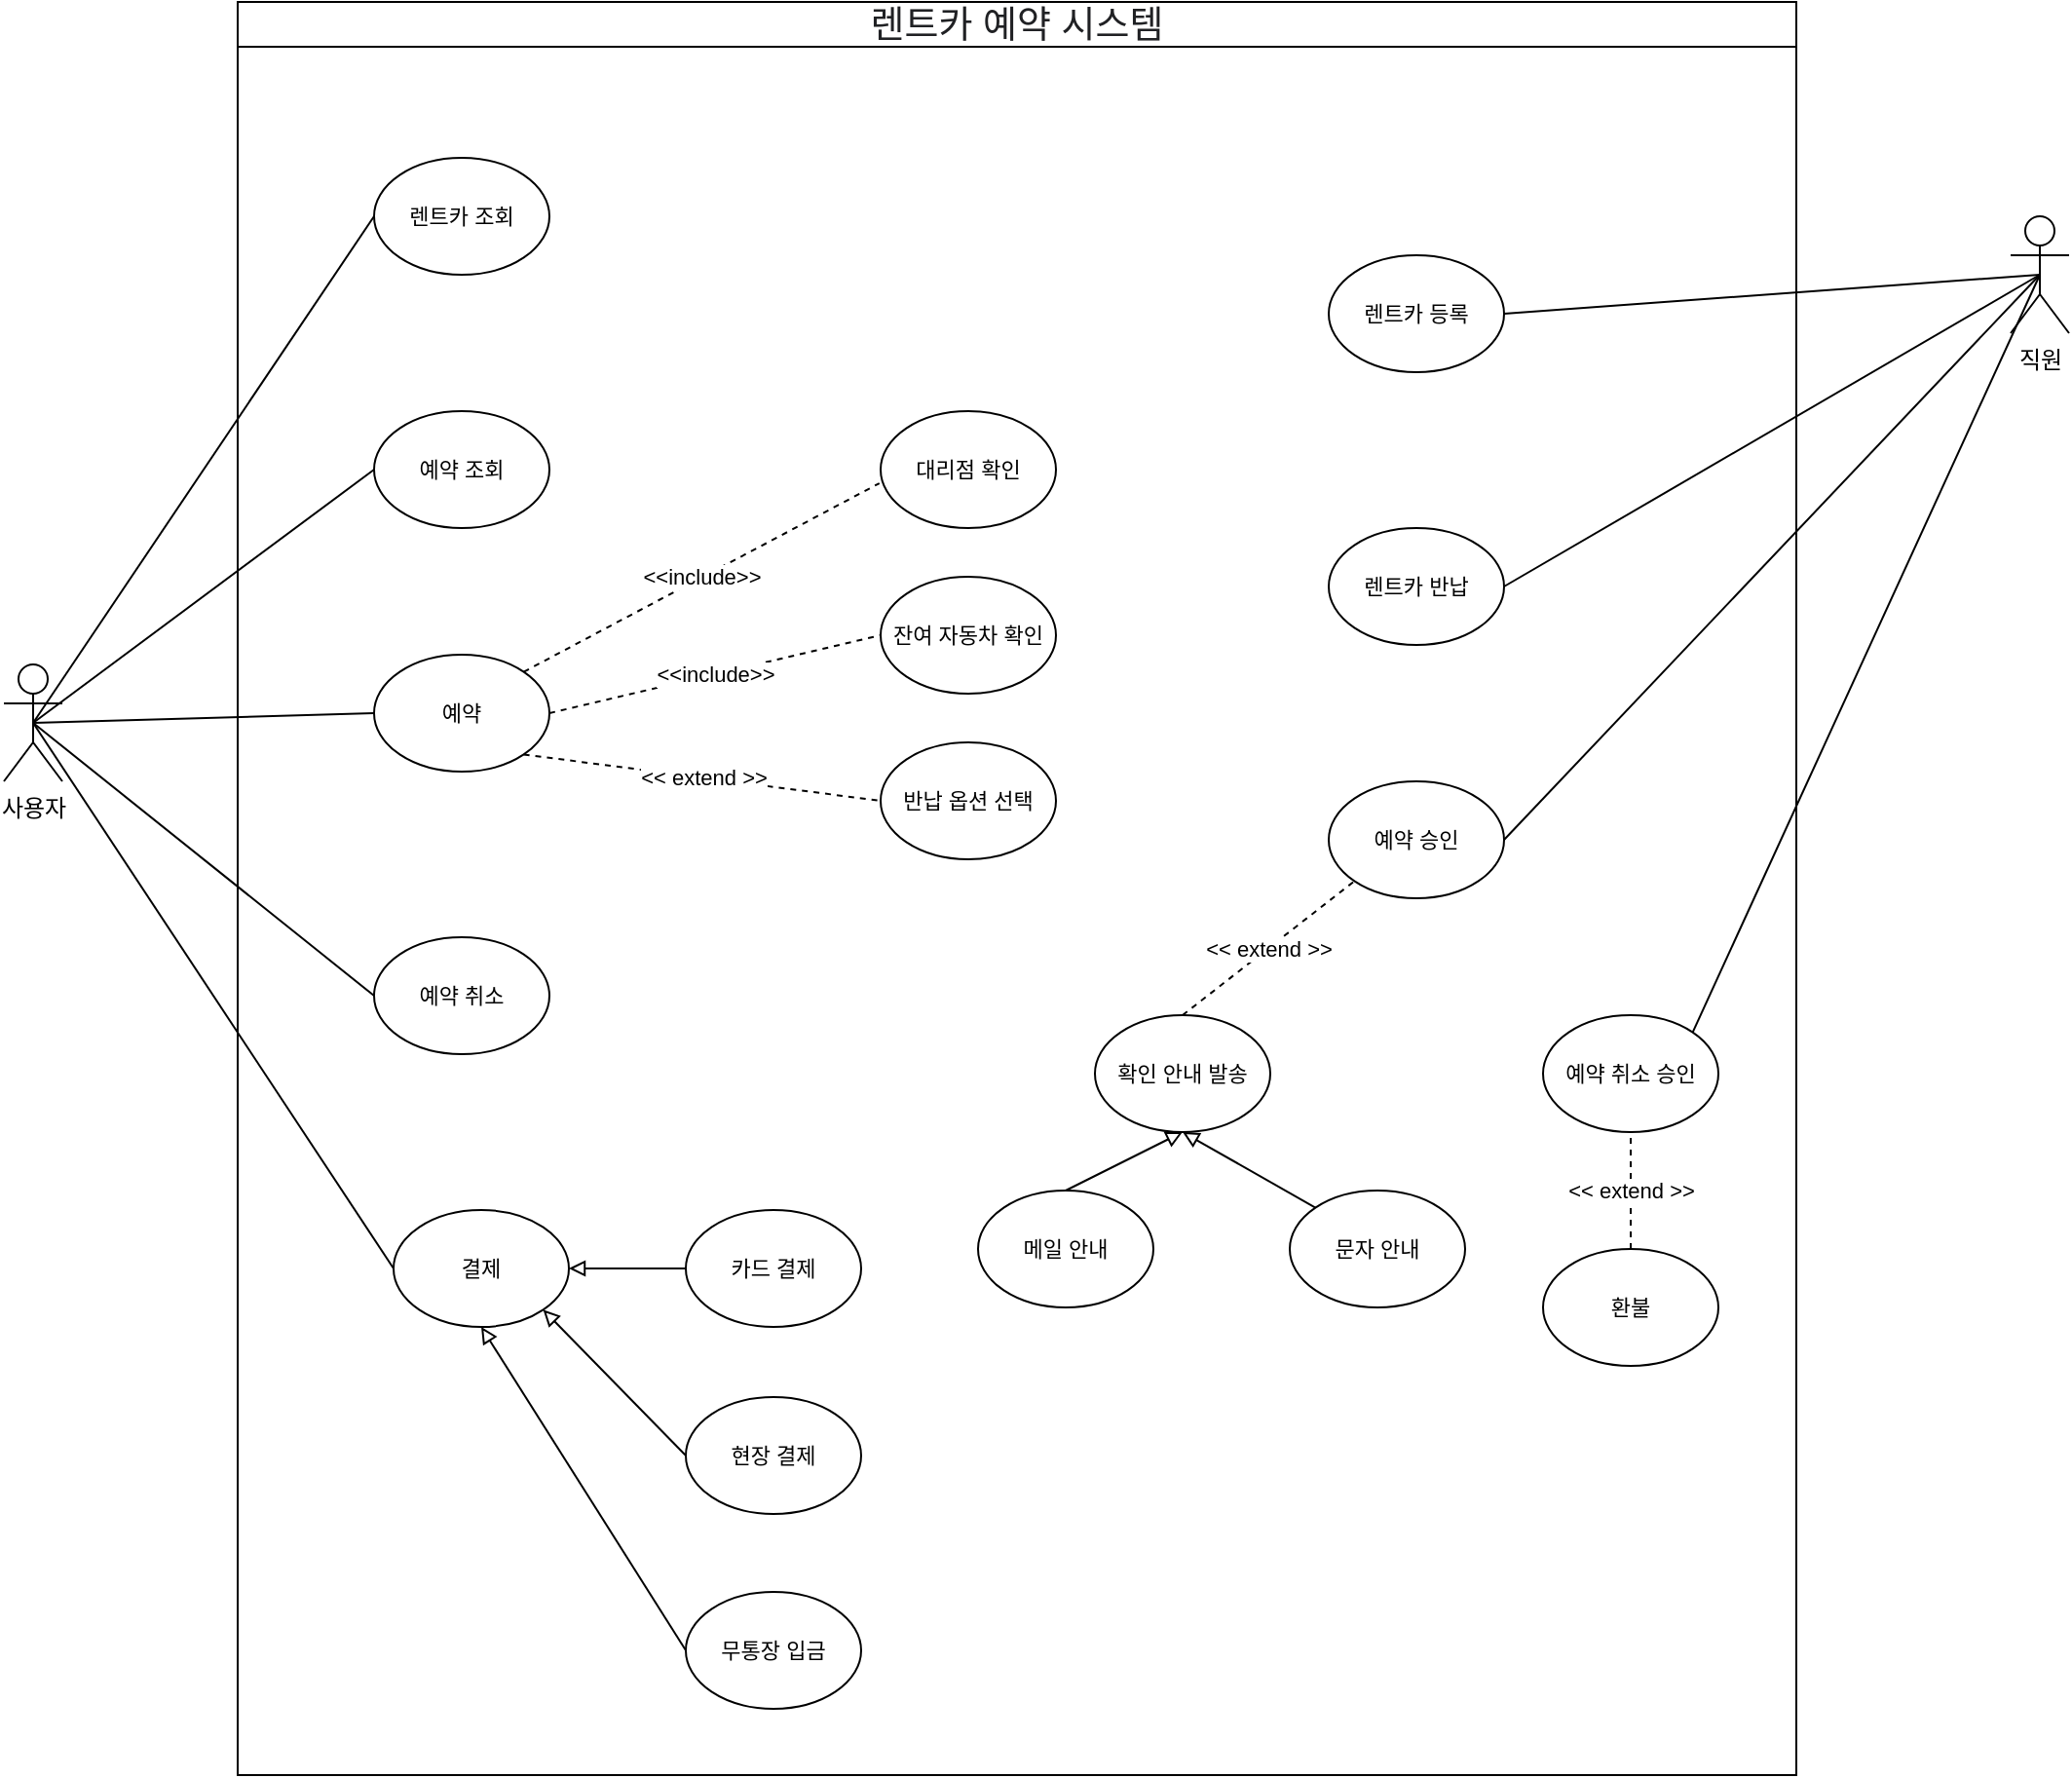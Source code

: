 <mxfile version="20.8.13" type="github">
  <diagram name="페이지-1" id="EgMbWoOXQtOCqbpEeE3a">
    <mxGraphModel dx="2074" dy="1099" grid="1" gridSize="10" guides="1" tooltips="1" connect="1" arrows="1" fold="1" page="1" pageScale="1" pageWidth="827" pageHeight="1169" math="0" shadow="0">
      <root>
        <mxCell id="0" />
        <mxCell id="1" parent="0" />
        <mxCell id="OVaOWbbjy_eHYko-w_ma-2" value="&lt;font face=&quot;Apple SD Gothic Neo, arial, sans-serif&quot; color=&quot;#202124&quot;&gt;&lt;span style=&quot;font-size: 19px; font-weight: 400;&quot;&gt;렌트카 예약 시스템&lt;/span&gt;&lt;/font&gt;" style="swimlane;whiteSpace=wrap;html=1;align=center;" vertex="1" parent="1">
          <mxGeometry x="280" y="90" width="800" height="910" as="geometry" />
        </mxCell>
        <mxCell id="OVaOWbbjy_eHYko-w_ma-3" value="렌트카 반납" style="ellipse;whiteSpace=wrap;html=1;fontSize=11;" vertex="1" parent="OVaOWbbjy_eHYko-w_ma-2">
          <mxGeometry x="560" y="270" width="90" height="60" as="geometry" />
        </mxCell>
        <mxCell id="OVaOWbbjy_eHYko-w_ma-4" value="렌트카 조회" style="ellipse;whiteSpace=wrap;html=1;fontSize=11;" vertex="1" parent="OVaOWbbjy_eHYko-w_ma-2">
          <mxGeometry x="70" y="80" width="90" height="60" as="geometry" />
        </mxCell>
        <mxCell id="OVaOWbbjy_eHYko-w_ma-10" value="결제" style="ellipse;whiteSpace=wrap;html=1;fontSize=11;" vertex="1" parent="OVaOWbbjy_eHYko-w_ma-2">
          <mxGeometry x="80" y="620" width="90" height="60" as="geometry" />
        </mxCell>
        <mxCell id="OVaOWbbjy_eHYko-w_ma-12" value="잔여 자동차 확인" style="ellipse;whiteSpace=wrap;html=1;fontSize=11;" vertex="1" parent="OVaOWbbjy_eHYko-w_ma-2">
          <mxGeometry x="330" y="295" width="90" height="60" as="geometry" />
        </mxCell>
        <mxCell id="OVaOWbbjy_eHYko-w_ma-13" value="&amp;lt;&amp;lt;include&amp;gt;&amp;gt;" style="endArrow=none;html=1;rounded=0;fontSize=11;entryX=0;entryY=0.5;entryDx=0;entryDy=0;exitX=1;exitY=0.5;exitDx=0;exitDy=0;dashed=1;" edge="1" parent="OVaOWbbjy_eHYko-w_ma-2" source="OVaOWbbjy_eHYko-w_ma-15" target="OVaOWbbjy_eHYko-w_ma-12">
          <mxGeometry width="50" height="50" relative="1" as="geometry">
            <mxPoint x="180.84" y="338.86" as="sourcePoint" />
            <mxPoint x="290" y="298.82" as="targetPoint" />
          </mxGeometry>
        </mxCell>
        <mxCell id="OVaOWbbjy_eHYko-w_ma-15" value="예약" style="ellipse;whiteSpace=wrap;html=1;fontSize=11;" vertex="1" parent="OVaOWbbjy_eHYko-w_ma-2">
          <mxGeometry x="70" y="335" width="90" height="60" as="geometry" />
        </mxCell>
        <mxCell id="OVaOWbbjy_eHYko-w_ma-28" value="대리점 확인" style="ellipse;whiteSpace=wrap;html=1;fontSize=11;" vertex="1" parent="OVaOWbbjy_eHYko-w_ma-2">
          <mxGeometry x="330" y="210" width="90" height="60" as="geometry" />
        </mxCell>
        <mxCell id="OVaOWbbjy_eHYko-w_ma-30" value="&amp;lt;&amp;lt;include&amp;gt;&amp;gt;" style="endArrow=none;html=1;rounded=0;fontSize=11;entryX=-0.007;entryY=0.617;entryDx=0;entryDy=0;exitX=1;exitY=0;exitDx=0;exitDy=0;dashed=1;entryPerimeter=0;" edge="1" parent="OVaOWbbjy_eHYko-w_ma-2" source="OVaOWbbjy_eHYko-w_ma-15" target="OVaOWbbjy_eHYko-w_ma-28">
          <mxGeometry width="50" height="50" relative="1" as="geometry">
            <mxPoint x="180" y="435" as="sourcePoint" />
            <mxPoint x="314" y="435" as="targetPoint" />
          </mxGeometry>
        </mxCell>
        <mxCell id="OVaOWbbjy_eHYko-w_ma-35" style="edgeStyle=orthogonalEdgeStyle;rounded=0;orthogonalLoop=1;jettySize=auto;html=1;entryX=1;entryY=0.5;entryDx=0;entryDy=0;endArrow=block;endFill=0;" edge="1" parent="OVaOWbbjy_eHYko-w_ma-2" source="OVaOWbbjy_eHYko-w_ma-31" target="OVaOWbbjy_eHYko-w_ma-10">
          <mxGeometry relative="1" as="geometry" />
        </mxCell>
        <mxCell id="OVaOWbbjy_eHYko-w_ma-31" value="카드 결제" style="ellipse;whiteSpace=wrap;html=1;fontSize=11;" vertex="1" parent="OVaOWbbjy_eHYko-w_ma-2">
          <mxGeometry x="230" y="620" width="90" height="60" as="geometry" />
        </mxCell>
        <mxCell id="OVaOWbbjy_eHYko-w_ma-32" value="현장 결제" style="ellipse;whiteSpace=wrap;html=1;fontSize=11;" vertex="1" parent="OVaOWbbjy_eHYko-w_ma-2">
          <mxGeometry x="230" y="716" width="90" height="60" as="geometry" />
        </mxCell>
        <mxCell id="OVaOWbbjy_eHYko-w_ma-33" value="무통장 입금" style="ellipse;whiteSpace=wrap;html=1;fontSize=11;" vertex="1" parent="OVaOWbbjy_eHYko-w_ma-2">
          <mxGeometry x="230" y="816" width="90" height="60" as="geometry" />
        </mxCell>
        <mxCell id="OVaOWbbjy_eHYko-w_ma-37" value="" style="endArrow=none;html=1;rounded=0;fontSize=19;entryX=0;entryY=0.5;entryDx=0;entryDy=0;exitX=1;exitY=1;exitDx=0;exitDy=0;startArrow=block;startFill=0;" edge="1" parent="OVaOWbbjy_eHYko-w_ma-2" source="OVaOWbbjy_eHYko-w_ma-10" target="OVaOWbbjy_eHYko-w_ma-32">
          <mxGeometry width="50" height="50" relative="1" as="geometry">
            <mxPoint x="37.5" y="699" as="sourcePoint" />
            <mxPoint x="212.5" y="793" as="targetPoint" />
          </mxGeometry>
        </mxCell>
        <mxCell id="OVaOWbbjy_eHYko-w_ma-38" value="" style="endArrow=none;html=1;rounded=0;fontSize=19;entryX=0;entryY=0.5;entryDx=0;entryDy=0;exitX=0.5;exitY=1;exitDx=0;exitDy=0;startArrow=block;startFill=0;" edge="1" parent="OVaOWbbjy_eHYko-w_ma-2" source="OVaOWbbjy_eHYko-w_ma-10" target="OVaOWbbjy_eHYko-w_ma-33">
          <mxGeometry width="50" height="50" relative="1" as="geometry">
            <mxPoint x="166.82" y="681.213" as="sourcePoint" />
            <mxPoint x="240" y="756" as="targetPoint" />
          </mxGeometry>
        </mxCell>
        <mxCell id="OVaOWbbjy_eHYko-w_ma-39" value="예약 조회" style="ellipse;whiteSpace=wrap;html=1;fontSize=11;" vertex="1" parent="OVaOWbbjy_eHYko-w_ma-2">
          <mxGeometry x="70" y="210" width="90" height="60" as="geometry" />
        </mxCell>
        <mxCell id="OVaOWbbjy_eHYko-w_ma-42" value="반납 옵션 선택" style="ellipse;whiteSpace=wrap;html=1;fontSize=11;" vertex="1" parent="OVaOWbbjy_eHYko-w_ma-2">
          <mxGeometry x="330" y="380" width="90" height="60" as="geometry" />
        </mxCell>
        <mxCell id="OVaOWbbjy_eHYko-w_ma-43" value="&amp;lt;&amp;lt; extend &amp;gt;&amp;gt;" style="endArrow=none;html=1;rounded=0;fontSize=11;entryX=0;entryY=0.5;entryDx=0;entryDy=0;exitX=1;exitY=1;exitDx=0;exitDy=0;dashed=1;" edge="1" parent="OVaOWbbjy_eHYko-w_ma-2" source="OVaOWbbjy_eHYko-w_ma-15" target="OVaOWbbjy_eHYko-w_ma-42">
          <mxGeometry width="50" height="50" relative="1" as="geometry">
            <mxPoint x="170" y="375" as="sourcePoint" />
            <mxPoint x="330" y="370" as="targetPoint" />
          </mxGeometry>
        </mxCell>
        <mxCell id="OVaOWbbjy_eHYko-w_ma-45" value="예약 승인" style="ellipse;whiteSpace=wrap;html=1;fontSize=11;" vertex="1" parent="OVaOWbbjy_eHYko-w_ma-2">
          <mxGeometry x="560" y="400" width="90" height="60" as="geometry" />
        </mxCell>
        <mxCell id="OVaOWbbjy_eHYko-w_ma-47" value="확인 안내 발송" style="ellipse;whiteSpace=wrap;html=1;fontSize=11;" vertex="1" parent="OVaOWbbjy_eHYko-w_ma-2">
          <mxGeometry x="440" y="520" width="90" height="60" as="geometry" />
        </mxCell>
        <mxCell id="OVaOWbbjy_eHYko-w_ma-48" value="&amp;lt;&amp;lt; extend &amp;gt;&amp;gt;" style="endArrow=none;html=1;rounded=0;fontSize=11;entryX=0;entryY=1;entryDx=0;entryDy=0;exitX=0.5;exitY=0;exitDx=0;exitDy=0;dashed=1;" edge="1" parent="OVaOWbbjy_eHYko-w_ma-2" source="OVaOWbbjy_eHYko-w_ma-47" target="OVaOWbbjy_eHYko-w_ma-45">
          <mxGeometry width="50" height="50" relative="1" as="geometry">
            <mxPoint x="474.0" y="624.003" as="sourcePoint" />
            <mxPoint x="657.18" y="647.79" as="targetPoint" />
          </mxGeometry>
        </mxCell>
        <mxCell id="OVaOWbbjy_eHYko-w_ma-51" value="메일 안내" style="ellipse;whiteSpace=wrap;html=1;fontSize=11;" vertex="1" parent="OVaOWbbjy_eHYko-w_ma-2">
          <mxGeometry x="380.0" y="610" width="90" height="60" as="geometry" />
        </mxCell>
        <mxCell id="OVaOWbbjy_eHYko-w_ma-50" value="문자 안내" style="ellipse;whiteSpace=wrap;html=1;fontSize=11;" vertex="1" parent="OVaOWbbjy_eHYko-w_ma-2">
          <mxGeometry x="540.0" y="610" width="90" height="60" as="geometry" />
        </mxCell>
        <mxCell id="OVaOWbbjy_eHYko-w_ma-53" value="" style="endArrow=none;html=1;rounded=0;fontSize=19;entryX=0.5;entryY=0;entryDx=0;entryDy=0;exitX=0.5;exitY=1;exitDx=0;exitDy=0;startArrow=block;startFill=0;" edge="1" parent="OVaOWbbjy_eHYko-w_ma-2" source="OVaOWbbjy_eHYko-w_ma-47" target="OVaOWbbjy_eHYko-w_ma-51">
          <mxGeometry width="50" height="50" relative="1" as="geometry">
            <mxPoint x="820.0" y="691.213" as="sourcePoint" />
            <mxPoint x="380" y="640" as="targetPoint" />
          </mxGeometry>
        </mxCell>
        <mxCell id="OVaOWbbjy_eHYko-w_ma-54" value="" style="endArrow=none;html=1;rounded=0;fontSize=19;entryX=0;entryY=0;entryDx=0;entryDy=0;exitX=0.5;exitY=1;exitDx=0;exitDy=0;startArrow=block;startFill=0;" edge="1" parent="OVaOWbbjy_eHYko-w_ma-2" source="OVaOWbbjy_eHYko-w_ma-47" target="OVaOWbbjy_eHYko-w_ma-50">
          <mxGeometry width="50" height="50" relative="1" as="geometry">
            <mxPoint x="515" y="560" as="sourcePoint" />
            <mxPoint x="435" y="620" as="targetPoint" />
          </mxGeometry>
        </mxCell>
        <mxCell id="OVaOWbbjy_eHYko-w_ma-55" value="렌트카 등록" style="ellipse;whiteSpace=wrap;html=1;fontSize=11;" vertex="1" parent="OVaOWbbjy_eHYko-w_ma-2">
          <mxGeometry x="560" y="130" width="90" height="60" as="geometry" />
        </mxCell>
        <mxCell id="OVaOWbbjy_eHYko-w_ma-60" value="예약 취소" style="ellipse;whiteSpace=wrap;html=1;fontSize=11;" vertex="1" parent="OVaOWbbjy_eHYko-w_ma-2">
          <mxGeometry x="70" y="480" width="90" height="60" as="geometry" />
        </mxCell>
        <mxCell id="OVaOWbbjy_eHYko-w_ma-62" value="예약 취소 승인" style="ellipse;whiteSpace=wrap;html=1;fontSize=11;" vertex="1" parent="OVaOWbbjy_eHYko-w_ma-2">
          <mxGeometry x="670" y="520" width="90" height="60" as="geometry" />
        </mxCell>
        <mxCell id="OVaOWbbjy_eHYko-w_ma-64" value="환불" style="ellipse;whiteSpace=wrap;html=1;fontSize=11;" vertex="1" parent="OVaOWbbjy_eHYko-w_ma-2">
          <mxGeometry x="670" y="640" width="90" height="60" as="geometry" />
        </mxCell>
        <mxCell id="OVaOWbbjy_eHYko-w_ma-66" value="&amp;lt;&amp;lt; extend &amp;gt;&amp;gt;" style="endArrow=none;html=1;rounded=0;fontSize=11;entryX=0.5;entryY=1;entryDx=0;entryDy=0;exitX=0.5;exitY=0;exitDx=0;exitDy=0;dashed=1;" edge="1" parent="OVaOWbbjy_eHYko-w_ma-2" source="OVaOWbbjy_eHYko-w_ma-64" target="OVaOWbbjy_eHYko-w_ma-62">
          <mxGeometry width="50" height="50" relative="1" as="geometry">
            <mxPoint x="495" y="530" as="sourcePoint" />
            <mxPoint x="583.18" y="461.213" as="targetPoint" />
          </mxGeometry>
        </mxCell>
        <mxCell id="OVaOWbbjy_eHYko-w_ma-18" value="사용자" style="shape=umlActor;verticalLabelPosition=bottom;verticalAlign=top;html=1;outlineConnect=0;" vertex="1" parent="1">
          <mxGeometry x="160" y="430" width="30" height="60" as="geometry" />
        </mxCell>
        <mxCell id="OVaOWbbjy_eHYko-w_ma-19" value="" style="endArrow=none;html=1;rounded=0;fontSize=19;entryX=0;entryY=0.5;entryDx=0;entryDy=0;exitX=0.5;exitY=0.5;exitDx=0;exitDy=0;exitPerimeter=0;" edge="1" parent="1" source="OVaOWbbjy_eHYko-w_ma-18" target="OVaOWbbjy_eHYko-w_ma-10">
          <mxGeometry width="50" height="50" relative="1" as="geometry">
            <mxPoint x="205" y="350" as="sourcePoint" />
            <mxPoint x="370" y="410" as="targetPoint" />
          </mxGeometry>
        </mxCell>
        <mxCell id="OVaOWbbjy_eHYko-w_ma-20" value="" style="endArrow=none;html=1;rounded=0;fontSize=19;entryX=0;entryY=0.5;entryDx=0;entryDy=0;exitX=0.5;exitY=0.5;exitDx=0;exitDy=0;exitPerimeter=0;" edge="1" parent="1" source="OVaOWbbjy_eHYko-w_ma-18" target="OVaOWbbjy_eHYko-w_ma-15">
          <mxGeometry width="50" height="50" relative="1" as="geometry">
            <mxPoint x="205" y="350" as="sourcePoint" />
            <mxPoint x="370" y="504" as="targetPoint" />
          </mxGeometry>
        </mxCell>
        <mxCell id="OVaOWbbjy_eHYko-w_ma-27" value="직원" style="shape=umlActor;verticalLabelPosition=bottom;verticalAlign=top;html=1;outlineConnect=0;" vertex="1" parent="1">
          <mxGeometry x="1190" y="200" width="30" height="60" as="geometry" />
        </mxCell>
        <mxCell id="OVaOWbbjy_eHYko-w_ma-40" value="" style="endArrow=none;html=1;rounded=0;fontSize=19;entryX=0;entryY=0.5;entryDx=0;entryDy=0;exitX=0.5;exitY=0.5;exitDx=0;exitDy=0;exitPerimeter=0;" edge="1" parent="1" source="OVaOWbbjy_eHYko-w_ma-18" target="OVaOWbbjy_eHYko-w_ma-39">
          <mxGeometry width="50" height="50" relative="1" as="geometry">
            <mxPoint x="180" y="460" as="sourcePoint" />
            <mxPoint x="360" y="495" as="targetPoint" />
          </mxGeometry>
        </mxCell>
        <mxCell id="OVaOWbbjy_eHYko-w_ma-41" value="" style="endArrow=none;html=1;rounded=0;fontSize=19;entryX=0;entryY=0.5;entryDx=0;entryDy=0;exitX=0.5;exitY=0.5;exitDx=0;exitDy=0;exitPerimeter=0;" edge="1" parent="1" source="OVaOWbbjy_eHYko-w_ma-18" target="OVaOWbbjy_eHYko-w_ma-4">
          <mxGeometry width="50" height="50" relative="1" as="geometry">
            <mxPoint x="180" y="460" as="sourcePoint" />
            <mxPoint x="360" y="370" as="targetPoint" />
          </mxGeometry>
        </mxCell>
        <mxCell id="OVaOWbbjy_eHYko-w_ma-46" value="" style="endArrow=none;html=1;rounded=0;fontSize=19;entryX=0.5;entryY=0.5;entryDx=0;entryDy=0;entryPerimeter=0;exitX=1;exitY=0.5;exitDx=0;exitDy=0;" edge="1" parent="1" source="OVaOWbbjy_eHYko-w_ma-45" target="OVaOWbbjy_eHYko-w_ma-27">
          <mxGeometry width="50" height="50" relative="1" as="geometry">
            <mxPoint x="1040" y="210" as="sourcePoint" />
            <mxPoint x="1265" y="270" as="targetPoint" />
          </mxGeometry>
        </mxCell>
        <mxCell id="OVaOWbbjy_eHYko-w_ma-56" value="" style="endArrow=none;html=1;rounded=0;fontSize=19;exitX=1;exitY=0.5;exitDx=0;exitDy=0;entryX=0.5;entryY=0.5;entryDx=0;entryDy=0;entryPerimeter=0;" edge="1" parent="1" source="OVaOWbbjy_eHYko-w_ma-55" target="OVaOWbbjy_eHYko-w_ma-27">
          <mxGeometry width="50" height="50" relative="1" as="geometry">
            <mxPoint x="1040" y="595" as="sourcePoint" />
            <mxPoint x="1210" y="240" as="targetPoint" />
          </mxGeometry>
        </mxCell>
        <mxCell id="OVaOWbbjy_eHYko-w_ma-57" value="" style="endArrow=none;html=1;rounded=0;fontSize=19;exitX=1;exitY=0.5;exitDx=0;exitDy=0;entryX=0.5;entryY=0.5;entryDx=0;entryDy=0;entryPerimeter=0;" edge="1" parent="1" source="OVaOWbbjy_eHYko-w_ma-3" target="OVaOWbbjy_eHYko-w_ma-27">
          <mxGeometry width="50" height="50" relative="1" as="geometry">
            <mxPoint x="1020" y="270" as="sourcePoint" />
            <mxPoint x="1215" y="240" as="targetPoint" />
          </mxGeometry>
        </mxCell>
        <mxCell id="OVaOWbbjy_eHYko-w_ma-61" value="" style="endArrow=none;html=1;rounded=0;fontSize=19;entryX=0;entryY=0.5;entryDx=0;entryDy=0;exitX=0.5;exitY=0.5;exitDx=0;exitDy=0;exitPerimeter=0;" edge="1" parent="1" source="OVaOWbbjy_eHYko-w_ma-18" target="OVaOWbbjy_eHYko-w_ma-60">
          <mxGeometry width="50" height="50" relative="1" as="geometry">
            <mxPoint x="185" y="470" as="sourcePoint" />
            <mxPoint x="360" y="465" as="targetPoint" />
          </mxGeometry>
        </mxCell>
        <mxCell id="OVaOWbbjy_eHYko-w_ma-63" value="" style="endArrow=none;html=1;rounded=0;fontSize=19;entryX=0.5;entryY=0.5;entryDx=0;entryDy=0;entryPerimeter=0;exitX=1;exitY=0;exitDx=0;exitDy=0;" edge="1" parent="1" source="OVaOWbbjy_eHYko-w_ma-62" target="OVaOWbbjy_eHYko-w_ma-27">
          <mxGeometry width="50" height="50" relative="1" as="geometry">
            <mxPoint x="940" y="530" as="sourcePoint" />
            <mxPoint x="1215" y="240" as="targetPoint" />
          </mxGeometry>
        </mxCell>
      </root>
    </mxGraphModel>
  </diagram>
</mxfile>
